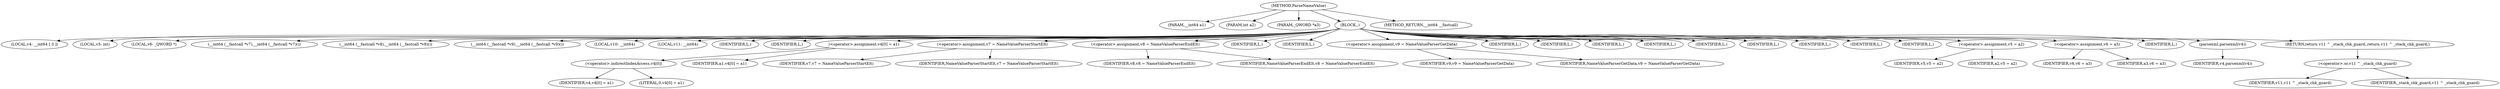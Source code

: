 digraph ParseNameValue {  
"1000109" [label = "(METHOD,ParseNameValue)" ]
"1000110" [label = "(PARAM,__int64 a1)" ]
"1000111" [label = "(PARAM,int a2)" ]
"1000112" [label = "(PARAM,_QWORD *a3)" ]
"1000113" [label = "(BLOCK,,)" ]
"1000114" [label = "(LOCAL,v4: __int64 [ 3 ])" ]
"1000115" [label = "(LOCAL,v5: int)" ]
"1000116" [label = "(LOCAL,v6: _QWORD *)" ]
"1000117" [label = "(__int64 (__fastcall *v7),__int64 (__fastcall *v7)())" ]
"1000118" [label = "(__int64 (__fastcall *v8),__int64 (__fastcall *v8)())" ]
"1000119" [label = "(__int64 (__fastcall *v9),__int64 (__fastcall *v9)())" ]
"1000120" [label = "(LOCAL,v10: __int64)" ]
"1000121" [label = "(LOCAL,v11: __int64)" ]
"1000122" [label = "(IDENTIFIER,L,)" ]
"1000123" [label = "(IDENTIFIER,L,)" ]
"1000124" [label = "(<operator>.assignment,v4[0] = a1)" ]
"1000125" [label = "(<operator>.indirectIndexAccess,v4[0])" ]
"1000126" [label = "(IDENTIFIER,v4,v4[0] = a1)" ]
"1000127" [label = "(LITERAL,0,v4[0] = a1)" ]
"1000128" [label = "(IDENTIFIER,a1,v4[0] = a1)" ]
"1000129" [label = "(<operator>.assignment,v7 = NameValueParserStartElt)" ]
"1000130" [label = "(IDENTIFIER,v7,v7 = NameValueParserStartElt)" ]
"1000131" [label = "(IDENTIFIER,NameValueParserStartElt,v7 = NameValueParserStartElt)" ]
"1000132" [label = "(<operator>.assignment,v8 = NameValueParserEndElt)" ]
"1000133" [label = "(IDENTIFIER,v8,v8 = NameValueParserEndElt)" ]
"1000134" [label = "(IDENTIFIER,NameValueParserEndElt,v8 = NameValueParserEndElt)" ]
"1000135" [label = "(IDENTIFIER,L,)" ]
"1000136" [label = "(IDENTIFIER,L,)" ]
"1000137" [label = "(<operator>.assignment,v9 = NameValueParserGetData)" ]
"1000138" [label = "(IDENTIFIER,v9,v9 = NameValueParserGetData)" ]
"1000139" [label = "(IDENTIFIER,NameValueParserGetData,v9 = NameValueParserGetData)" ]
"1000140" [label = "(IDENTIFIER,L,)" ]
"1000141" [label = "(IDENTIFIER,L,)" ]
"1000142" [label = "(IDENTIFIER,L,)" ]
"1000143" [label = "(IDENTIFIER,L,)" ]
"1000144" [label = "(IDENTIFIER,L,)" ]
"1000145" [label = "(IDENTIFIER,L,)" ]
"1000146" [label = "(IDENTIFIER,L,)" ]
"1000147" [label = "(IDENTIFIER,L,)" ]
"1000148" [label = "(IDENTIFIER,L,)" ]
"1000149" [label = "(<operator>.assignment,v5 = a2)" ]
"1000150" [label = "(IDENTIFIER,v5,v5 = a2)" ]
"1000151" [label = "(IDENTIFIER,a2,v5 = a2)" ]
"1000152" [label = "(<operator>.assignment,v6 = a3)" ]
"1000153" [label = "(IDENTIFIER,v6,v6 = a3)" ]
"1000154" [label = "(IDENTIFIER,a3,v6 = a3)" ]
"1000155" [label = "(IDENTIFIER,L,)" ]
"1000156" [label = "(parsexml,parsexml(v4))" ]
"1000157" [label = "(IDENTIFIER,v4,parsexml(v4))" ]
"1000158" [label = "(RETURN,return v11 ^ _stack_chk_guard;,return v11 ^ _stack_chk_guard;)" ]
"1000159" [label = "(<operator>.or,v11 ^ _stack_chk_guard)" ]
"1000160" [label = "(IDENTIFIER,v11,v11 ^ _stack_chk_guard)" ]
"1000161" [label = "(IDENTIFIER,_stack_chk_guard,v11 ^ _stack_chk_guard)" ]
"1000162" [label = "(METHOD_RETURN,__int64 __fastcall)" ]
  "1000109" -> "1000110" 
  "1000109" -> "1000111" 
  "1000109" -> "1000112" 
  "1000109" -> "1000113" 
  "1000109" -> "1000162" 
  "1000113" -> "1000114" 
  "1000113" -> "1000115" 
  "1000113" -> "1000116" 
  "1000113" -> "1000117" 
  "1000113" -> "1000118" 
  "1000113" -> "1000119" 
  "1000113" -> "1000120" 
  "1000113" -> "1000121" 
  "1000113" -> "1000122" 
  "1000113" -> "1000123" 
  "1000113" -> "1000124" 
  "1000113" -> "1000129" 
  "1000113" -> "1000132" 
  "1000113" -> "1000135" 
  "1000113" -> "1000136" 
  "1000113" -> "1000137" 
  "1000113" -> "1000140" 
  "1000113" -> "1000141" 
  "1000113" -> "1000142" 
  "1000113" -> "1000143" 
  "1000113" -> "1000144" 
  "1000113" -> "1000145" 
  "1000113" -> "1000146" 
  "1000113" -> "1000147" 
  "1000113" -> "1000148" 
  "1000113" -> "1000149" 
  "1000113" -> "1000152" 
  "1000113" -> "1000155" 
  "1000113" -> "1000156" 
  "1000113" -> "1000158" 
  "1000124" -> "1000125" 
  "1000124" -> "1000128" 
  "1000125" -> "1000126" 
  "1000125" -> "1000127" 
  "1000129" -> "1000130" 
  "1000129" -> "1000131" 
  "1000132" -> "1000133" 
  "1000132" -> "1000134" 
  "1000137" -> "1000138" 
  "1000137" -> "1000139" 
  "1000149" -> "1000150" 
  "1000149" -> "1000151" 
  "1000152" -> "1000153" 
  "1000152" -> "1000154" 
  "1000156" -> "1000157" 
  "1000158" -> "1000159" 
  "1000159" -> "1000160" 
  "1000159" -> "1000161" 
}
